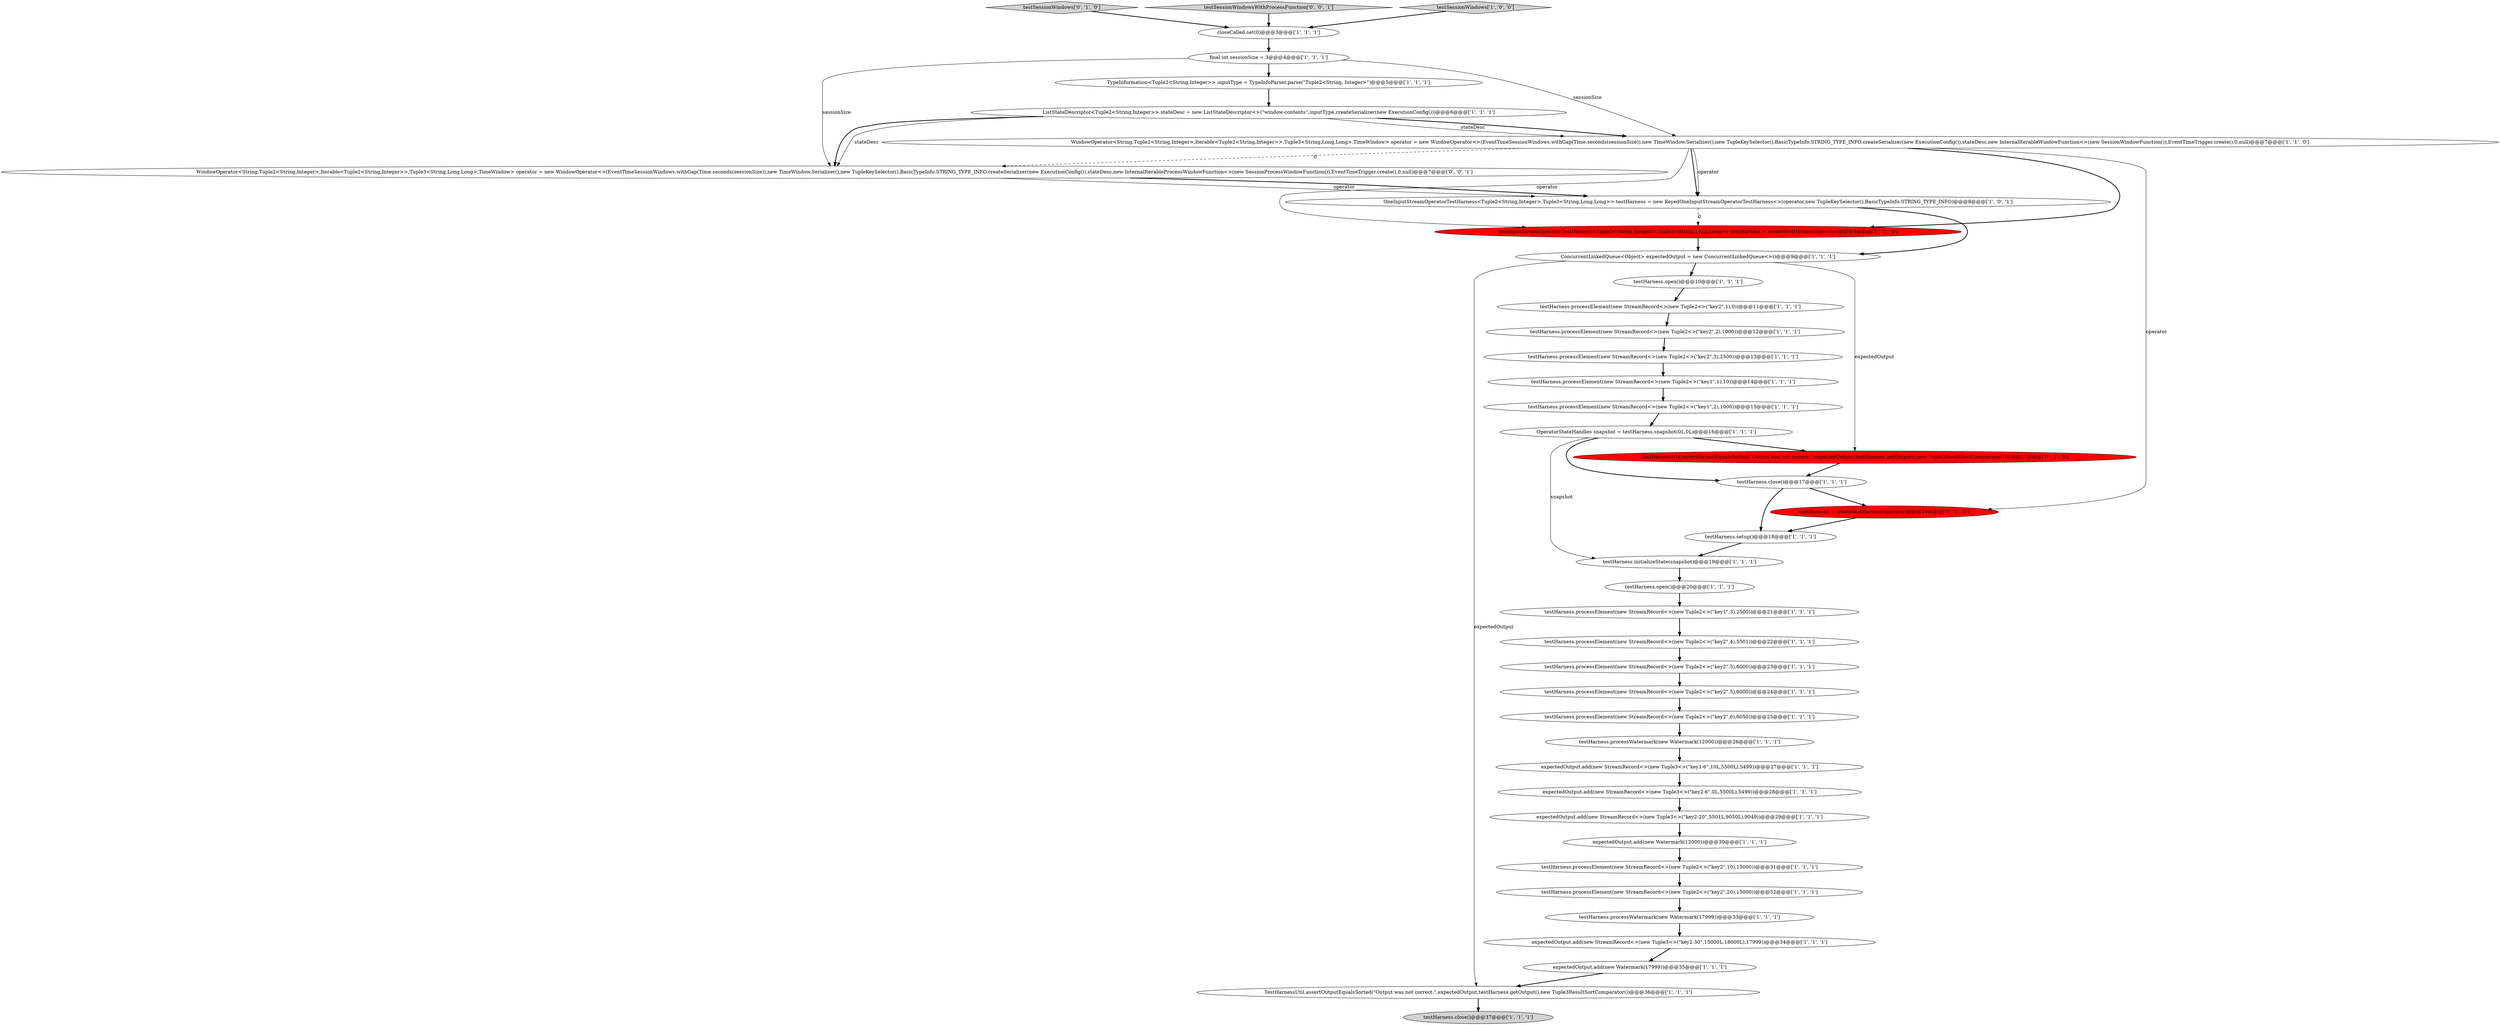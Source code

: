 digraph {
22 [style = filled, label = "OneInputStreamOperatorTestHarness<Tuple2<String,Integer>,Tuple3<String,Long,Long>> testHarness = new KeyedOneInputStreamOperatorTestHarness<>(operator,new TupleKeySelector(),BasicTypeInfo.STRING_TYPE_INFO)@@@8@@@['1', '0', '1']", fillcolor = white, shape = ellipse image = "AAA0AAABBB1BBB"];
9 [style = filled, label = "TestHarnessUtil.assertOutputEqualsSorted(\"Output was not correct.\",expectedOutput,testHarness.getOutput(),new Tuple3ResultSortComparator())@@@36@@@['1', '1', '1']", fillcolor = white, shape = ellipse image = "AAA0AAABBB1BBB"];
18 [style = filled, label = "closeCalled.set(0)@@@3@@@['1', '1', '1']", fillcolor = white, shape = ellipse image = "AAA0AAABBB1BBB"];
3 [style = filled, label = "testHarness.processElement(new StreamRecord<>(new Tuple2<>(\"key2\",10),15000))@@@31@@@['1', '1', '1']", fillcolor = white, shape = ellipse image = "AAA0AAABBB1BBB"];
23 [style = filled, label = "testHarness.close()@@@37@@@['1', '1', '1']", fillcolor = lightgray, shape = ellipse image = "AAA0AAABBB1BBB"];
36 [style = filled, label = "testHarness = createTestHarness(operator)@@@19@@@['0', '1', '0']", fillcolor = red, shape = ellipse image = "AAA1AAABBB2BBB"];
5 [style = filled, label = "testHarness.setup()@@@18@@@['1', '1', '1']", fillcolor = white, shape = ellipse image = "AAA0AAABBB1BBB"];
10 [style = filled, label = "testHarness.processElement(new StreamRecord<>(new Tuple2<>(\"key1\",3),2500))@@@21@@@['1', '1', '1']", fillcolor = white, shape = ellipse image = "AAA0AAABBB1BBB"];
12 [style = filled, label = "testHarness.initializeState(snapshot)@@@19@@@['1', '1', '1']", fillcolor = white, shape = ellipse image = "AAA0AAABBB1BBB"];
32 [style = filled, label = "final int sessionSize = 3@@@4@@@['1', '1', '1']", fillcolor = white, shape = ellipse image = "AAA0AAABBB1BBB"];
29 [style = filled, label = "ListStateDescriptor<Tuple2<String,Integer>> stateDesc = new ListStateDescriptor<>(\"window-contents\",inputType.createSerializer(new ExecutionConfig()))@@@6@@@['1', '1', '1']", fillcolor = white, shape = ellipse image = "AAA0AAABBB1BBB"];
6 [style = filled, label = "OperatorStateHandles snapshot = testHarness.snapshot(0L,0L)@@@16@@@['1', '1', '1']", fillcolor = white, shape = ellipse image = "AAA0AAABBB1BBB"];
31 [style = filled, label = "expectedOutput.add(new StreamRecord<>(new Tuple3<>(\"key2-6\",0L,5500L),5499))@@@28@@@['1', '1', '1']", fillcolor = white, shape = ellipse image = "AAA0AAABBB1BBB"];
25 [style = filled, label = "testHarness.processWatermark(new Watermark(12000))@@@26@@@['1', '1', '1']", fillcolor = white, shape = ellipse image = "AAA0AAABBB1BBB"];
40 [style = filled, label = "WindowOperator<String,Tuple2<String,Integer>,Iterable<Tuple2<String,Integer>>,Tuple3<String,Long,Long>,TimeWindow> operator = new WindowOperator<>(EventTimeSessionWindows.withGap(Time.seconds(sessionSize)),new TimeWindow.Serializer(),new TupleKeySelector(),BasicTypeInfo.STRING_TYPE_INFO.createSerializer(new ExecutionConfig()),stateDesc,new InternalIterableProcessWindowFunction<>(new SessionProcessWindowFunction()),EventTimeTrigger.create(),0,null)@@@7@@@['0', '0', '1']", fillcolor = white, shape = ellipse image = "AAA0AAABBB3BBB"];
37 [style = filled, label = "testSessionWindows['0', '1', '0']", fillcolor = lightgray, shape = diamond image = "AAA0AAABBB2BBB"];
14 [style = filled, label = "testHarness.processElement(new StreamRecord<>(new Tuple2<>(\"key2\",20),15000))@@@32@@@['1', '1', '1']", fillcolor = white, shape = ellipse image = "AAA0AAABBB1BBB"];
27 [style = filled, label = "expectedOutput.add(new Watermark(17999))@@@35@@@['1', '1', '1']", fillcolor = white, shape = ellipse image = "AAA0AAABBB1BBB"];
33 [style = filled, label = "testHarness.processElement(new StreamRecord<>(new Tuple2<>(\"key1\",1),10))@@@14@@@['1', '1', '1']", fillcolor = white, shape = ellipse image = "AAA0AAABBB1BBB"];
13 [style = filled, label = "testHarness.processElement(new StreamRecord<>(new Tuple2<>(\"key2\",4),5501))@@@22@@@['1', '1', '1']", fillcolor = white, shape = ellipse image = "AAA0AAABBB1BBB"];
7 [style = filled, label = "testHarness.processElement(new StreamRecord<>(new Tuple2<>(\"key2\",5),6000))@@@24@@@['1', '1', '1']", fillcolor = white, shape = ellipse image = "AAA0AAABBB1BBB"];
41 [style = filled, label = "testSessionWindowsWithProcessFunction['0', '0', '1']", fillcolor = lightgray, shape = diamond image = "AAA0AAABBB3BBB"];
1 [style = filled, label = "ConcurrentLinkedQueue<Object> expectedOutput = new ConcurrentLinkedQueue<>()@@@9@@@['1', '1', '1']", fillcolor = white, shape = ellipse image = "AAA0AAABBB1BBB"];
2 [style = filled, label = "testHarness.processElement(new StreamRecord<>(new Tuple2<>(\"key2\",2),1000))@@@12@@@['1', '1', '1']", fillcolor = white, shape = ellipse image = "AAA0AAABBB1BBB"];
15 [style = filled, label = "testHarness.open()@@@10@@@['1', '1', '1']", fillcolor = white, shape = ellipse image = "AAA0AAABBB1BBB"];
24 [style = filled, label = "testHarness.processElement(new StreamRecord<>(new Tuple2<>(\"key2\",6),6050))@@@25@@@['1', '1', '1']", fillcolor = white, shape = ellipse image = "AAA0AAABBB1BBB"];
4 [style = filled, label = "testSessionWindows['1', '0', '0']", fillcolor = lightgray, shape = diamond image = "AAA0AAABBB1BBB"];
21 [style = filled, label = "expectedOutput.add(new StreamRecord<>(new Tuple3<>(\"key1-6\",10L,5500L),5499))@@@27@@@['1', '1', '1']", fillcolor = white, shape = ellipse image = "AAA0AAABBB1BBB"];
34 [style = filled, label = "expectedOutput.add(new StreamRecord<>(new Tuple3<>(\"key2-20\",5501L,9050L),9049))@@@29@@@['1', '1', '1']", fillcolor = white, shape = ellipse image = "AAA0AAABBB1BBB"];
20 [style = filled, label = "testHarness.processElement(new StreamRecord<>(new Tuple2<>(\"key1\",2),1000))@@@15@@@['1', '1', '1']", fillcolor = white, shape = ellipse image = "AAA0AAABBB1BBB"];
8 [style = filled, label = "testHarness.processElement(new StreamRecord<>(new Tuple2<>(\"key2\",3),2500))@@@13@@@['1', '1', '1']", fillcolor = white, shape = ellipse image = "AAA0AAABBB1BBB"];
17 [style = filled, label = "testHarness.processElement(new StreamRecord<>(new Tuple2<>(\"key2\",5),6000))@@@23@@@['1', '1', '1']", fillcolor = white, shape = ellipse image = "AAA0AAABBB1BBB"];
16 [style = filled, label = "expectedOutput.add(new Watermark(12000))@@@30@@@['1', '1', '1']", fillcolor = white, shape = ellipse image = "AAA0AAABBB1BBB"];
19 [style = filled, label = "testHarness.processElement(new StreamRecord<>(new Tuple2<>(\"key2\",1),0))@@@11@@@['1', '1', '1']", fillcolor = white, shape = ellipse image = "AAA0AAABBB1BBB"];
28 [style = filled, label = "testHarness.close()@@@17@@@['1', '1', '1']", fillcolor = white, shape = ellipse image = "AAA0AAABBB1BBB"];
26 [style = filled, label = "testHarness.open()@@@20@@@['1', '1', '1']", fillcolor = white, shape = ellipse image = "AAA0AAABBB1BBB"];
11 [style = filled, label = "testHarness.processWatermark(new Watermark(17999))@@@33@@@['1', '1', '1']", fillcolor = white, shape = ellipse image = "AAA0AAABBB1BBB"];
30 [style = filled, label = "expectedOutput.add(new StreamRecord<>(new Tuple3<>(\"key2-30\",15000L,18000L),17999))@@@34@@@['1', '1', '1']", fillcolor = white, shape = ellipse image = "AAA0AAABBB1BBB"];
39 [style = filled, label = "OneInputStreamOperatorTestHarness<Tuple2<String,Integer>,Tuple3<String,Long,Long>> testHarness = createTestHarness(operator)@@@8@@@['0', '1', '0']", fillcolor = red, shape = ellipse image = "AAA1AAABBB2BBB"];
0 [style = filled, label = "TypeInformation<Tuple2<String,Integer>> inputType = TypeInfoParser.parse(\"Tuple2<String, Integer>\")@@@5@@@['1', '1', '1']", fillcolor = white, shape = ellipse image = "AAA0AAABBB1BBB"];
35 [style = filled, label = "WindowOperator<String,Tuple2<String,Integer>,Iterable<Tuple2<String,Integer>>,Tuple3<String,Long,Long>,TimeWindow> operator = new WindowOperator<>(EventTimeSessionWindows.withGap(Time.seconds(sessionSize)),new TimeWindow.Serializer(),new TupleKeySelector(),BasicTypeInfo.STRING_TYPE_INFO.createSerializer(new ExecutionConfig()),stateDesc,new InternalIterableWindowFunction<>(new SessionWindowFunction()),EventTimeTrigger.create(),0,null)@@@7@@@['1', '1', '0']", fillcolor = white, shape = ellipse image = "AAA0AAABBB1BBB"];
38 [style = filled, label = "TestHarnessUtil.assertOutputEqualsSorted(\"Output was not correct.\",expectedOutput,testHarness.getOutput(),new Tuple3ResultSortComparator())@@@17@@@['0', '1', '0']", fillcolor = red, shape = ellipse image = "AAA1AAABBB2BBB"];
16->3 [style = bold, label=""];
8->33 [style = bold, label=""];
6->12 [style = solid, label="snapshot"];
28->5 [style = bold, label=""];
28->36 [style = bold, label=""];
33->20 [style = bold, label=""];
35->22 [style = solid, label="operator"];
26->10 [style = bold, label=""];
38->28 [style = bold, label=""];
35->22 [style = bold, label=""];
1->15 [style = bold, label=""];
32->0 [style = bold, label=""];
3->14 [style = bold, label=""];
30->27 [style = bold, label=""];
27->9 [style = bold, label=""];
35->39 [style = bold, label=""];
35->40 [style = dashed, label="0"];
32->40 [style = solid, label="sessionSize"];
0->29 [style = bold, label=""];
4->18 [style = bold, label=""];
29->35 [style = solid, label="stateDesc"];
19->2 [style = bold, label=""];
20->6 [style = bold, label=""];
12->26 [style = bold, label=""];
32->35 [style = solid, label="sessionSize"];
15->19 [style = bold, label=""];
31->34 [style = bold, label=""];
17->7 [style = bold, label=""];
9->23 [style = bold, label=""];
35->39 [style = solid, label="operator"];
35->36 [style = solid, label="operator"];
40->22 [style = solid, label="operator"];
13->17 [style = bold, label=""];
7->24 [style = bold, label=""];
6->38 [style = bold, label=""];
21->31 [style = bold, label=""];
10->13 [style = bold, label=""];
5->12 [style = bold, label=""];
24->25 [style = bold, label=""];
34->16 [style = bold, label=""];
29->40 [style = solid, label="stateDesc"];
18->32 [style = bold, label=""];
37->18 [style = bold, label=""];
40->22 [style = bold, label=""];
22->39 [style = dashed, label="0"];
39->1 [style = bold, label=""];
29->40 [style = bold, label=""];
36->5 [style = bold, label=""];
1->38 [style = solid, label="expectedOutput"];
29->35 [style = bold, label=""];
22->1 [style = bold, label=""];
14->11 [style = bold, label=""];
41->18 [style = bold, label=""];
11->30 [style = bold, label=""];
1->9 [style = solid, label="expectedOutput"];
25->21 [style = bold, label=""];
2->8 [style = bold, label=""];
6->28 [style = bold, label=""];
}
